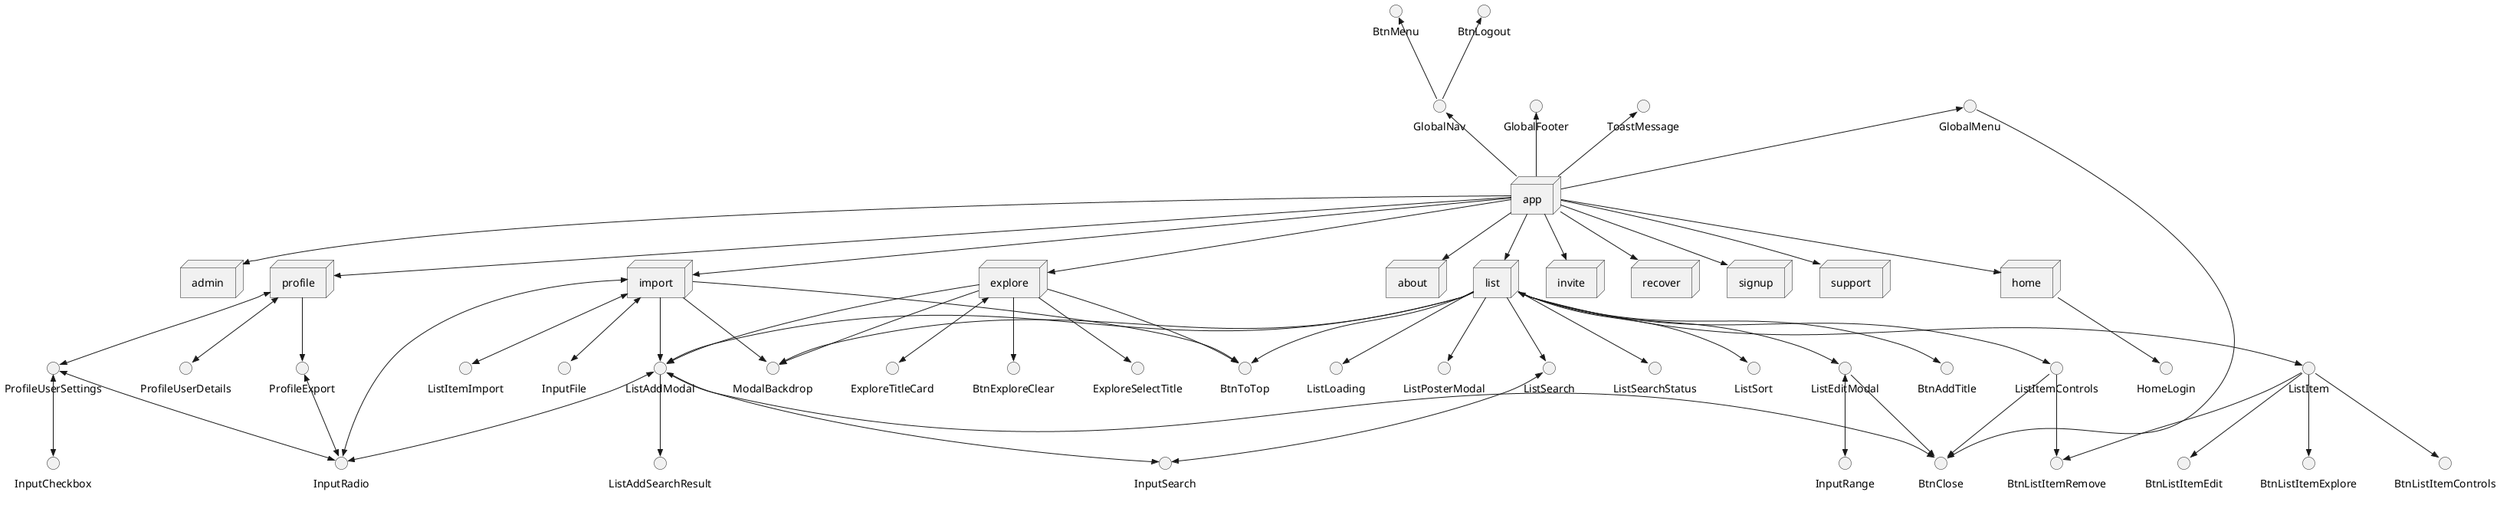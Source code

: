 @startuml "Component Dependencies"

'node setup
  node app
  node about
  node admin
  node explore
  node home
  node import
  node invite
  node list
  node profile
  node recover
  node signup
  node support

'node connections
  app -->> about
  app -->> admin
  app -->> explore
  app -->> home
  app -->> import
  app -->> invite
  app -->> list
  app -->> profile
  app -->> recover
  app -->> signup
  app -->> support

'view <-> component dependencies
  'app global
    app -up->> GlobalFooter
    app -up->> GlobalMenu
    app -up->> GlobalNav
    app -up->> ToastMessage

  'explore route
    explore -->> BtnExploreClear
    explore -->> BtnToTop
    explore -->> ExploreSelectTitle
    explore <<-->> ExploreTitleCard
    explore -->> ListAddModal
    explore -->> ModalBackdrop

  'home route
    home -->> HomeLogin

  'import route
    import -->> BtnToTop
    import <<-->> InputFile
    import <<-->> InputRadio
    import -->> ListAddModal
    import <<-->> ListItemImport
    import -->> ModalBackdrop

  'list route
    list -->> BtnAddTitle
    list -->> BtnToTop
    list -->> ListAddModal
    list -->> ListEditModal
    list <<-->> ListItem
    list -->> ListItemControls
    list -->> ListLoading
    list -->> ListPosterModal
    list -->> ListSearch
    list -->> ListSearchStatus
    list -->> ListSort
    list -->> ModalBackdrop

  'profile route
    profile -->> ProfileExport
    profile <<-->> ProfileUserDetails
    profile <<-->> ProfileUserSettings

'component <-> component dependencies
  'globals
    GlobalMenu -->> BtnClose
    GlobalNav -up->> BtnLogout
    GlobalNav -up->> BtnMenu

  'component internals
    ListAddModal -->> BtnClose
    ListAddModal <<-->> InputRadio
    ListAddModal <<-->> InputSearch
    ListAddModal -->> ListAddSearchResult

    ListEditModal -->> BtnClose
    ListEditModal <<-->> InputRange

    ListItem -->> BtnListItemControls
    ListItem -->> BtnListItemEdit
    ListItem -->> BtnListItemExplore
    ListItem -->> BtnListItemRemove

    ListItemControls -->> BtnClose
    ListItemControls -->> BtnListItemRemove

    ListSearch <<-->> InputSearch

    ProfileExport <<-->> InputRadio

    ProfileUserSettings <<-->> InputCheckbox
    ProfileUserSettings <<-->> InputRadio

@enduml